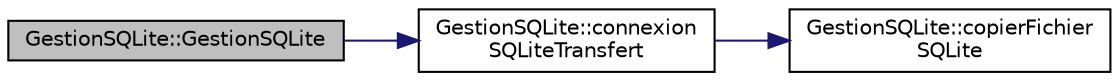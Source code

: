 digraph "GestionSQLite::GestionSQLite"
{
 // LATEX_PDF_SIZE
  edge [fontname="Helvetica",fontsize="10",labelfontname="Helvetica",labelfontsize="10"];
  node [fontname="Helvetica",fontsize="10",shape=record];
  rankdir="LR";
  Node1 [label="GestionSQLite::GestionSQLite",height=0.2,width=0.4,color="black", fillcolor="grey75", style="filled", fontcolor="black",tooltip="GestionSQLite::GestionSQLite Constructeur de la classe GestionSQLite. Ce constructeur est responsable..."];
  Node1 -> Node2 [color="midnightblue",fontsize="10",style="solid"];
  Node2 [label="GestionSQLite::connexion\lSQLiteTransfert",height=0.2,width=0.4,color="black", fillcolor="white", style="filled",URL="$class_gestion_s_q_lite.html#a29b3de5cd383e9a605f1159486f533d2",tooltip="GestionSQLite::connexionSQLiteTransfert Cette méthode permet, une fois appelée, de connecter la base ..."];
  Node2 -> Node3 [color="midnightblue",fontsize="10",style="solid"];
  Node3 [label="GestionSQLite::copierFichier\lSQLite",height=0.2,width=0.4,color="black", fillcolor="white", style="filled",URL="$class_gestion_s_q_lite.html#adb9c73a81b525d91b8d027f9b260a4d4",tooltip="GestionSQLite::copierFichierSQLite Cette méthode permet de supprimer les fichiers issues d'une ancien..."];
}
